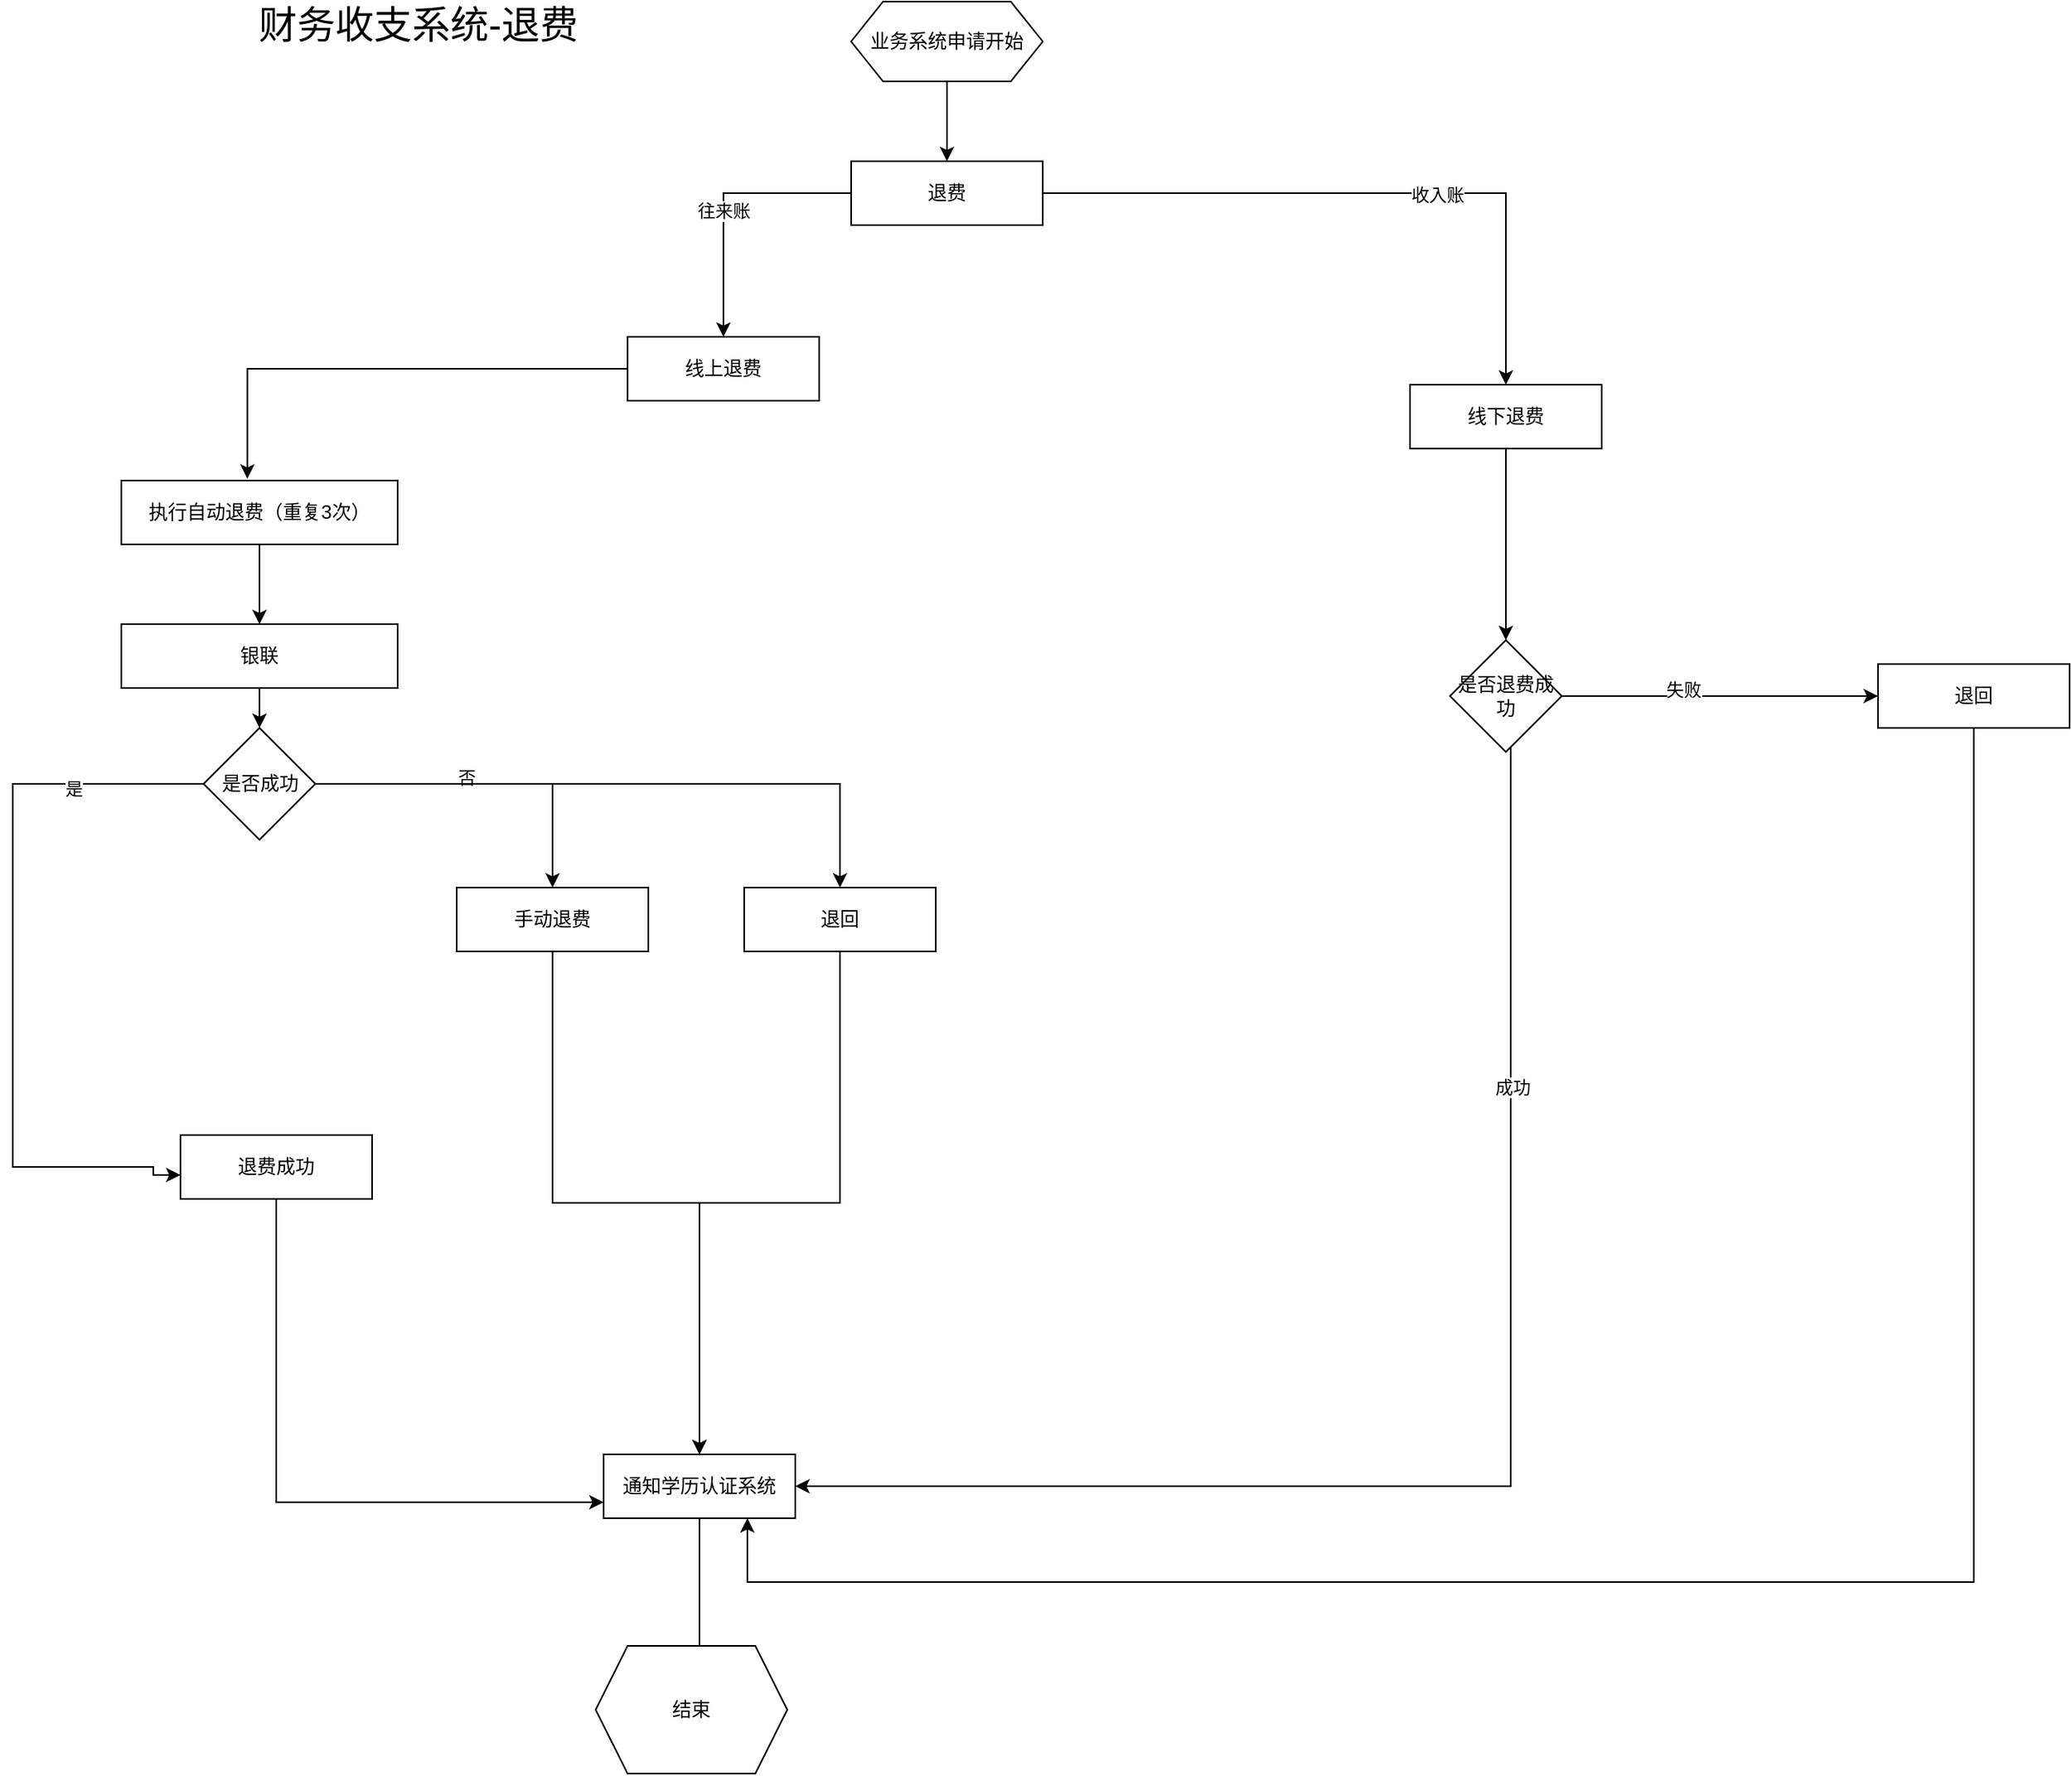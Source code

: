 <mxfile version="24.2.5" type="github">
  <diagram name="第 1 页" id="kgs5A8uM3iJwmW8YWe8u">
    <mxGraphModel dx="2081" dy="744" grid="1" gridSize="10" guides="1" tooltips="1" connect="1" arrows="1" fold="1" page="1" pageScale="1" pageWidth="827" pageHeight="1169" math="0" shadow="0">
      <root>
        <mxCell id="0" />
        <mxCell id="1" parent="0" />
        <mxCell id="ObiqUTKcGc6syNEk9Sbg-12" style="edgeStyle=orthogonalEdgeStyle;rounded=0;orthogonalLoop=1;jettySize=auto;html=1;" parent="1" source="ObiqUTKcGc6syNEk9Sbg-1" target="ObiqUTKcGc6syNEk9Sbg-2" edge="1">
          <mxGeometry relative="1" as="geometry" />
        </mxCell>
        <mxCell id="ObiqUTKcGc6syNEk9Sbg-54" value="往来账" style="edgeLabel;html=1;align=center;verticalAlign=middle;resizable=0;points=[];" parent="ObiqUTKcGc6syNEk9Sbg-12" vertex="1" connectable="0">
          <mxGeometry x="0.065" relative="1" as="geometry">
            <mxPoint as="offset" />
          </mxGeometry>
        </mxCell>
        <mxCell id="ObiqUTKcGc6syNEk9Sbg-39" style="edgeStyle=orthogonalEdgeStyle;rounded=0;orthogonalLoop=1;jettySize=auto;html=1;" parent="1" source="ObiqUTKcGc6syNEk9Sbg-1" target="ObiqUTKcGc6syNEk9Sbg-3" edge="1">
          <mxGeometry relative="1" as="geometry" />
        </mxCell>
        <mxCell id="ObiqUTKcGc6syNEk9Sbg-53" value="收入账" style="edgeLabel;html=1;align=center;verticalAlign=middle;resizable=0;points=[];" parent="ObiqUTKcGc6syNEk9Sbg-39" vertex="1" connectable="0">
          <mxGeometry x="0.204" y="-1" relative="1" as="geometry">
            <mxPoint as="offset" />
          </mxGeometry>
        </mxCell>
        <mxCell id="ObiqUTKcGc6syNEk9Sbg-1" value="退费" style="rounded=0;whiteSpace=wrap;html=1;" parent="1" vertex="1">
          <mxGeometry x="316.99" y="130" width="120" height="40" as="geometry" />
        </mxCell>
        <mxCell id="ObiqUTKcGc6syNEk9Sbg-13" style="edgeStyle=orthogonalEdgeStyle;rounded=0;orthogonalLoop=1;jettySize=auto;html=1;entryX=0.456;entryY=-0.029;entryDx=0;entryDy=0;entryPerimeter=0;" parent="1" source="ObiqUTKcGc6syNEk9Sbg-2" target="ObiqUTKcGc6syNEk9Sbg-5" edge="1">
          <mxGeometry relative="1" as="geometry">
            <mxPoint x="236.99" y="330.0" as="targetPoint" />
          </mxGeometry>
        </mxCell>
        <mxCell id="ObiqUTKcGc6syNEk9Sbg-2" value="线上退费" style="rounded=0;whiteSpace=wrap;html=1;" parent="1" vertex="1">
          <mxGeometry x="176.99" y="240" width="120" height="40" as="geometry" />
        </mxCell>
        <mxCell id="ObiqUTKcGc6syNEk9Sbg-41" style="edgeStyle=orthogonalEdgeStyle;rounded=0;orthogonalLoop=1;jettySize=auto;html=1;entryX=0.5;entryY=0;entryDx=0;entryDy=0;" parent="1" source="ObiqUTKcGc6syNEk9Sbg-3" target="ObiqUTKcGc6syNEk9Sbg-40" edge="1">
          <mxGeometry relative="1" as="geometry" />
        </mxCell>
        <mxCell id="ObiqUTKcGc6syNEk9Sbg-3" value="线下退费" style="rounded=0;whiteSpace=wrap;html=1;" parent="1" vertex="1">
          <mxGeometry x="666.99" y="270" width="120" height="40" as="geometry" />
        </mxCell>
        <mxCell id="ObiqUTKcGc6syNEk9Sbg-56" style="edgeStyle=orthogonalEdgeStyle;rounded=0;orthogonalLoop=1;jettySize=auto;html=1;" parent="1" source="ObiqUTKcGc6syNEk9Sbg-5" target="ObiqUTKcGc6syNEk9Sbg-55" edge="1">
          <mxGeometry relative="1" as="geometry" />
        </mxCell>
        <mxCell id="ObiqUTKcGc6syNEk9Sbg-5" value="执行自动退费（重复3次）" style="rounded=0;whiteSpace=wrap;html=1;" parent="1" vertex="1">
          <mxGeometry x="-140" y="330" width="173" height="40" as="geometry" />
        </mxCell>
        <mxCell id="ObiqUTKcGc6syNEk9Sbg-16" style="edgeStyle=orthogonalEdgeStyle;rounded=0;orthogonalLoop=1;jettySize=auto;html=1;exitX=0.479;exitY=0.924;exitDx=0;exitDy=0;exitPerimeter=0;" parent="1" source="ObiqUTKcGc6syNEk9Sbg-6" edge="1">
          <mxGeometry relative="1" as="geometry">
            <mxPoint x="-208.0" y="585.0" as="sourcePoint" />
            <mxPoint x="-103.0" y="765" as="targetPoint" />
            <Array as="points">
              <mxPoint x="-55" y="520" />
              <mxPoint x="-208" y="520" />
              <mxPoint x="-208" y="760" />
              <mxPoint x="-120" y="760" />
              <mxPoint x="-120" y="765" />
            </Array>
          </mxGeometry>
        </mxCell>
        <mxCell id="ObiqUTKcGc6syNEk9Sbg-20" value="是" style="edgeLabel;html=1;align=center;verticalAlign=middle;resizable=0;points=[];" parent="ObiqUTKcGc6syNEk9Sbg-16" vertex="1" connectable="0">
          <mxGeometry x="-0.457" y="3" relative="1" as="geometry">
            <mxPoint as="offset" />
          </mxGeometry>
        </mxCell>
        <mxCell id="ObiqUTKcGc6syNEk9Sbg-19" style="edgeStyle=orthogonalEdgeStyle;rounded=0;orthogonalLoop=1;jettySize=auto;html=1;" parent="1" source="ObiqUTKcGc6syNEk9Sbg-6" target="ObiqUTKcGc6syNEk9Sbg-18" edge="1">
          <mxGeometry relative="1" as="geometry" />
        </mxCell>
        <mxCell id="ObiqUTKcGc6syNEk9Sbg-21" value="否" style="edgeLabel;html=1;align=center;verticalAlign=middle;resizable=0;points=[];" parent="ObiqUTKcGc6syNEk9Sbg-19" vertex="1" connectable="0">
          <mxGeometry x="-0.114" y="4" relative="1" as="geometry">
            <mxPoint as="offset" />
          </mxGeometry>
        </mxCell>
        <mxCell id="ObiqUTKcGc6syNEk9Sbg-60" style="edgeStyle=orthogonalEdgeStyle;rounded=0;orthogonalLoop=1;jettySize=auto;html=1;" parent="1" source="ObiqUTKcGc6syNEk9Sbg-6" target="ObiqUTKcGc6syNEk9Sbg-25" edge="1">
          <mxGeometry relative="1" as="geometry" />
        </mxCell>
        <mxCell id="ObiqUTKcGc6syNEk9Sbg-6" value="是否成功" style="rhombus;whiteSpace=wrap;html=1;" parent="1" vertex="1">
          <mxGeometry x="-88.5" y="485" width="70" height="70" as="geometry" />
        </mxCell>
        <mxCell id="ObiqUTKcGc6syNEk9Sbg-17" style="edgeStyle=orthogonalEdgeStyle;rounded=0;orthogonalLoop=1;jettySize=auto;html=1;" parent="1" source="ObiqUTKcGc6syNEk9Sbg-8" target="ObiqUTKcGc6syNEk9Sbg-11" edge="1">
          <mxGeometry relative="1" as="geometry">
            <Array as="points">
              <mxPoint x="-43" y="970" />
            </Array>
          </mxGeometry>
        </mxCell>
        <mxCell id="ObiqUTKcGc6syNEk9Sbg-8" value="退费成功" style="rounded=0;whiteSpace=wrap;html=1;" parent="1" vertex="1">
          <mxGeometry x="-103" y="740" width="120" height="40" as="geometry" />
        </mxCell>
        <mxCell id="ObiqUTKcGc6syNEk9Sbg-49" style="edgeStyle=orthogonalEdgeStyle;rounded=0;orthogonalLoop=1;jettySize=auto;html=1;" parent="1" source="ObiqUTKcGc6syNEk9Sbg-11" edge="1">
          <mxGeometry relative="1" as="geometry">
            <mxPoint x="222" y="1110.0" as="targetPoint" />
          </mxGeometry>
        </mxCell>
        <mxCell id="ObiqUTKcGc6syNEk9Sbg-11" value="通知学历认证系统" style="rounded=0;whiteSpace=wrap;html=1;" parent="1" vertex="1">
          <mxGeometry x="162" y="940" width="120" height="40" as="geometry" />
        </mxCell>
        <mxCell id="ObiqUTKcGc6syNEk9Sbg-59" style="edgeStyle=orthogonalEdgeStyle;rounded=0;orthogonalLoop=1;jettySize=auto;html=1;" parent="1" source="ObiqUTKcGc6syNEk9Sbg-18" target="ObiqUTKcGc6syNEk9Sbg-11" edge="1">
          <mxGeometry relative="1" as="geometry" />
        </mxCell>
        <mxCell id="ObiqUTKcGc6syNEk9Sbg-18" value="手动退费" style="rounded=0;whiteSpace=wrap;html=1;" parent="1" vertex="1">
          <mxGeometry x="70" y="585" width="120" height="40" as="geometry" />
        </mxCell>
        <mxCell id="ObiqUTKcGc6syNEk9Sbg-38" style="edgeStyle=orthogonalEdgeStyle;rounded=0;orthogonalLoop=1;jettySize=auto;html=1;entryX=0.5;entryY=0;entryDx=0;entryDy=0;" parent="1" source="ObiqUTKcGc6syNEk9Sbg-25" target="ObiqUTKcGc6syNEk9Sbg-11" edge="1">
          <mxGeometry relative="1" as="geometry" />
        </mxCell>
        <mxCell id="ObiqUTKcGc6syNEk9Sbg-25" value="退回" style="rounded=0;whiteSpace=wrap;html=1;" parent="1" vertex="1">
          <mxGeometry x="250" y="585" width="120" height="40" as="geometry" />
        </mxCell>
        <mxCell id="ObiqUTKcGc6syNEk9Sbg-43" style="edgeStyle=orthogonalEdgeStyle;rounded=0;orthogonalLoop=1;jettySize=auto;html=1;" parent="1" source="ObiqUTKcGc6syNEk9Sbg-40" target="ObiqUTKcGc6syNEk9Sbg-11" edge="1">
          <mxGeometry relative="1" as="geometry">
            <Array as="points">
              <mxPoint x="730" y="960" />
            </Array>
          </mxGeometry>
        </mxCell>
        <mxCell id="ObiqUTKcGc6syNEk9Sbg-46" value="成功" style="edgeLabel;html=1;align=center;verticalAlign=middle;resizable=0;points=[];" parent="ObiqUTKcGc6syNEk9Sbg-43" vertex="1" connectable="0">
          <mxGeometry x="-0.534" y="1" relative="1" as="geometry">
            <mxPoint as="offset" />
          </mxGeometry>
        </mxCell>
        <mxCell id="ObiqUTKcGc6syNEk9Sbg-44" style="edgeStyle=orthogonalEdgeStyle;rounded=0;orthogonalLoop=1;jettySize=auto;html=1;" parent="1" source="ObiqUTKcGc6syNEk9Sbg-40" target="ObiqUTKcGc6syNEk9Sbg-42" edge="1">
          <mxGeometry relative="1" as="geometry">
            <mxPoint x="877" y="355" as="targetPoint" />
          </mxGeometry>
        </mxCell>
        <mxCell id="ObiqUTKcGc6syNEk9Sbg-45" value="失败" style="edgeLabel;html=1;align=center;verticalAlign=middle;resizable=0;points=[];" parent="ObiqUTKcGc6syNEk9Sbg-44" vertex="1" connectable="0">
          <mxGeometry x="-0.23" y="4" relative="1" as="geometry">
            <mxPoint as="offset" />
          </mxGeometry>
        </mxCell>
        <mxCell id="ObiqUTKcGc6syNEk9Sbg-40" value="是否退费成功" style="rhombus;whiteSpace=wrap;html=1;" parent="1" vertex="1">
          <mxGeometry x="691.99" y="430" width="70" height="70" as="geometry" />
        </mxCell>
        <mxCell id="ObiqUTKcGc6syNEk9Sbg-47" style="edgeStyle=orthogonalEdgeStyle;rounded=0;orthogonalLoop=1;jettySize=auto;html=1;entryX=0.75;entryY=1;entryDx=0;entryDy=0;exitX=0.5;exitY=1;exitDx=0;exitDy=0;" parent="1" source="ObiqUTKcGc6syNEk9Sbg-42" target="ObiqUTKcGc6syNEk9Sbg-11" edge="1">
          <mxGeometry relative="1" as="geometry">
            <mxPoint x="1060" y="570" as="sourcePoint" />
            <Array as="points">
              <mxPoint x="1020" y="1020" />
              <mxPoint x="252" y="1020" />
            </Array>
          </mxGeometry>
        </mxCell>
        <mxCell id="ObiqUTKcGc6syNEk9Sbg-42" value="退回" style="rounded=0;whiteSpace=wrap;html=1;" parent="1" vertex="1">
          <mxGeometry x="960" y="445" width="120" height="40" as="geometry" />
        </mxCell>
        <mxCell id="ObiqUTKcGc6syNEk9Sbg-48" value="结束" style="shape=hexagon;perimeter=hexagonPerimeter2;whiteSpace=wrap;html=1;fixedSize=1;" parent="1" vertex="1">
          <mxGeometry x="157" y="1060" width="120" height="80" as="geometry" />
        </mxCell>
        <mxCell id="ObiqUTKcGc6syNEk9Sbg-51" style="edgeStyle=orthogonalEdgeStyle;rounded=0;orthogonalLoop=1;jettySize=auto;html=1;entryX=0.5;entryY=0;entryDx=0;entryDy=0;" parent="1" source="ObiqUTKcGc6syNEk9Sbg-50" target="ObiqUTKcGc6syNEk9Sbg-1" edge="1">
          <mxGeometry relative="1" as="geometry" />
        </mxCell>
        <mxCell id="ObiqUTKcGc6syNEk9Sbg-50" value="业务系统申请开始" style="shape=hexagon;perimeter=hexagonPerimeter2;whiteSpace=wrap;html=1;fixedSize=1;" parent="1" vertex="1">
          <mxGeometry x="316.99" y="30" width="120" height="50" as="geometry" />
        </mxCell>
        <mxCell id="ObiqUTKcGc6syNEk9Sbg-57" style="edgeStyle=orthogonalEdgeStyle;rounded=0;orthogonalLoop=1;jettySize=auto;html=1;entryX=0.5;entryY=0;entryDx=0;entryDy=0;" parent="1" source="ObiqUTKcGc6syNEk9Sbg-55" target="ObiqUTKcGc6syNEk9Sbg-6" edge="1">
          <mxGeometry relative="1" as="geometry" />
        </mxCell>
        <mxCell id="ObiqUTKcGc6syNEk9Sbg-55" value="银联" style="rounded=0;whiteSpace=wrap;html=1;" parent="1" vertex="1">
          <mxGeometry x="-140" y="420" width="173" height="40" as="geometry" />
        </mxCell>
        <mxCell id="jnskCZ8v-zADhwaGVUv9-1" value="&lt;font style=&quot;font-size: 24px;&quot;&gt;财务收支系统-退费&lt;/font&gt;" style="text;html=1;align=center;verticalAlign=middle;whiteSpace=wrap;rounded=0;" vertex="1" parent="1">
          <mxGeometry x="-78" y="30" width="248" height="30" as="geometry" />
        </mxCell>
      </root>
    </mxGraphModel>
  </diagram>
</mxfile>
